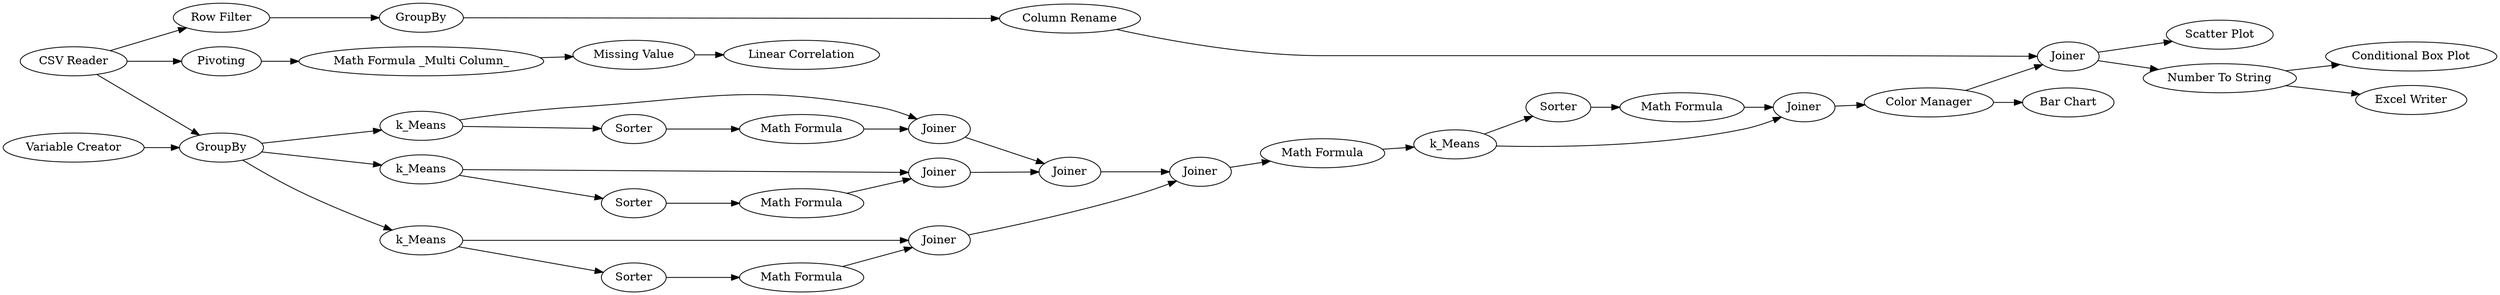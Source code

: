 digraph {
	4 [label="Linear Correlation"]
	7 [label=Pivoting]
	8 [label="Missing Value"]
	9 [label=GroupBy]
	10 [label=k_Means]
	12 [label=k_Means]
	13 [label=k_Means]
	14 [label=Sorter]
	15 [label="Math Formula"]
	16 [label="Math Formula"]
	17 [label=Sorter]
	20 [label="Math Formula"]
	22 [label=Sorter]
	25 [label="Math Formula"]
	26 [label=k_Means]
	27 [label="Math Formula"]
	28 [label=Sorter]
	30 [label="Row Filter"]
	31 [label=GroupBy]
	33 [label="Column Rename"]
	34 [label="Scatter Plot"]
	36 [label="Color Manager"]
	37 [label="Number To String"]
	38 [label="Conditional Box Plot"]
	40 [label="Bar Chart"]
	42 [label="CSV Reader"]
	43 [label="Math Formula _Multi Column_"]
	44 [label=Joiner]
	45 [label=Joiner]
	46 [label=Joiner]
	47 [label=Joiner]
	48 [label=Joiner]
	49 [label=Joiner]
	50 [label=Joiner]
	52 [label="Excel Writer"]
	53 [label="Variable Creator"]
	7 -> 43
	8 -> 4
	9 -> 10
	9 -> 13
	9 -> 12
	10 -> 17
	10 -> 50
	12 -> 22
	12 -> 48
	13 -> 14
	13 -> 49
	14 -> 15
	15 -> 49
	16 -> 50
	17 -> 16
	20 -> 48
	22 -> 20
	25 -> 26
	26 -> 28
	26 -> 46
	27 -> 46
	28 -> 27
	30 -> 31
	31 -> 33
	33 -> 47
	36 -> 47
	36 -> 40
	37 -> 38
	37 -> 52
	42 -> 9
	42 -> 7
	42 -> 30
	43 -> 8
	44 -> 25
	45 -> 44
	46 -> 36
	47 -> 37
	47 -> 34
	48 -> 44
	49 -> 45
	50 -> 45
	53 -> 9
	rankdir=LR
}
